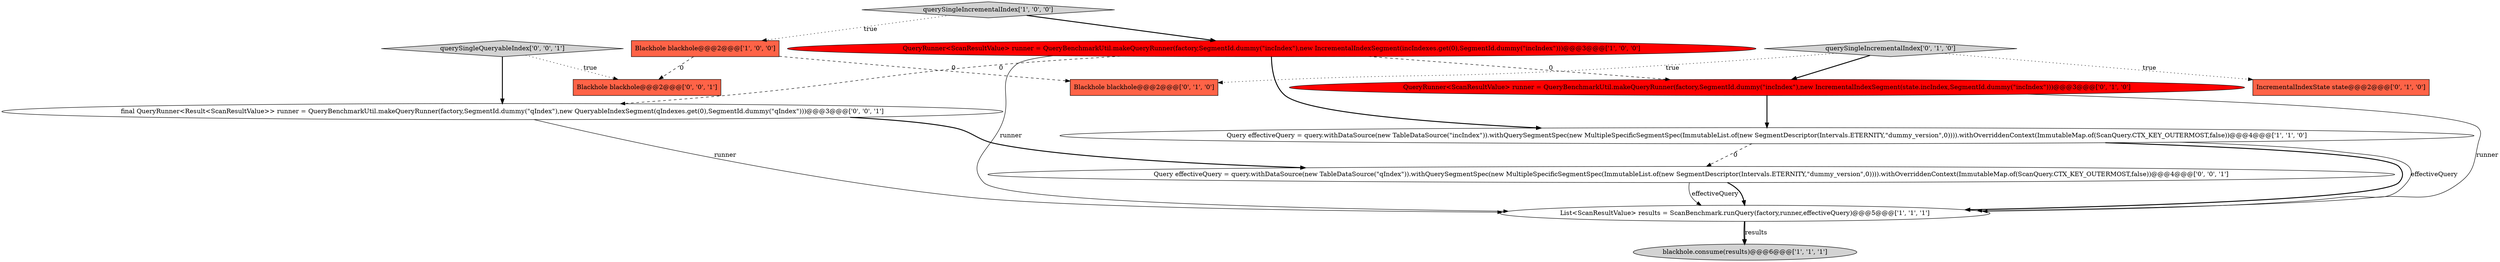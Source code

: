 digraph {
2 [style = filled, label = "querySingleIncrementalIndex['1', '0', '0']", fillcolor = lightgray, shape = diamond image = "AAA0AAABBB1BBB"];
3 [style = filled, label = "Blackhole blackhole@@@2@@@['1', '0', '0']", fillcolor = tomato, shape = box image = "AAA1AAABBB1BBB"];
5 [style = filled, label = "Query effectiveQuery = query.withDataSource(new TableDataSource(\"incIndex\")).withQuerySegmentSpec(new MultipleSpecificSegmentSpec(ImmutableList.of(new SegmentDescriptor(Intervals.ETERNITY,\"dummy_version\",0)))).withOverriddenContext(ImmutableMap.of(ScanQuery.CTX_KEY_OUTERMOST,false))@@@4@@@['1', '1', '0']", fillcolor = white, shape = ellipse image = "AAA0AAABBB1BBB"];
7 [style = filled, label = "QueryRunner<ScanResultValue> runner = QueryBenchmarkUtil.makeQueryRunner(factory,SegmentId.dummy(\"incIndex\"),new IncrementalIndexSegment(state.incIndex,SegmentId.dummy(\"incIndex\")))@@@3@@@['0', '1', '0']", fillcolor = red, shape = ellipse image = "AAA1AAABBB2BBB"];
9 [style = filled, label = "querySingleIncrementalIndex['0', '1', '0']", fillcolor = lightgray, shape = diamond image = "AAA0AAABBB2BBB"];
13 [style = filled, label = "Query effectiveQuery = query.withDataSource(new TableDataSource(\"qIndex\")).withQuerySegmentSpec(new MultipleSpecificSegmentSpec(ImmutableList.of(new SegmentDescriptor(Intervals.ETERNITY,\"dummy_version\",0)))).withOverriddenContext(ImmutableMap.of(ScanQuery.CTX_KEY_OUTERMOST,false))@@@4@@@['0', '0', '1']", fillcolor = white, shape = ellipse image = "AAA0AAABBB3BBB"];
1 [style = filled, label = "List<ScanResultValue> results = ScanBenchmark.runQuery(factory,runner,effectiveQuery)@@@5@@@['1', '1', '1']", fillcolor = white, shape = ellipse image = "AAA0AAABBB1BBB"];
11 [style = filled, label = "Blackhole blackhole@@@2@@@['0', '0', '1']", fillcolor = tomato, shape = box image = "AAA0AAABBB3BBB"];
0 [style = filled, label = "QueryRunner<ScanResultValue> runner = QueryBenchmarkUtil.makeQueryRunner(factory,SegmentId.dummy(\"incIndex\"),new IncrementalIndexSegment(incIndexes.get(0),SegmentId.dummy(\"incIndex\")))@@@3@@@['1', '0', '0']", fillcolor = red, shape = ellipse image = "AAA1AAABBB1BBB"];
4 [style = filled, label = "blackhole.consume(results)@@@6@@@['1', '1', '1']", fillcolor = lightgray, shape = ellipse image = "AAA0AAABBB1BBB"];
10 [style = filled, label = "final QueryRunner<Result<ScanResultValue>> runner = QueryBenchmarkUtil.makeQueryRunner(factory,SegmentId.dummy(\"qIndex\"),new QueryableIndexSegment(qIndexes.get(0),SegmentId.dummy(\"qIndex\")))@@@3@@@['0', '0', '1']", fillcolor = white, shape = ellipse image = "AAA0AAABBB3BBB"];
12 [style = filled, label = "querySingleQueryableIndex['0', '0', '1']", fillcolor = lightgray, shape = diamond image = "AAA0AAABBB3BBB"];
8 [style = filled, label = "Blackhole blackhole@@@2@@@['0', '1', '0']", fillcolor = tomato, shape = box image = "AAA1AAABBB2BBB"];
6 [style = filled, label = "IncrementalIndexState state@@@2@@@['0', '1', '0']", fillcolor = tomato, shape = box image = "AAA0AAABBB2BBB"];
2->3 [style = dotted, label="true"];
5->13 [style = dashed, label="0"];
1->4 [style = bold, label=""];
13->1 [style = solid, label="effectiveQuery"];
10->1 [style = solid, label="runner"];
7->1 [style = solid, label="runner"];
0->1 [style = solid, label="runner"];
9->7 [style = bold, label=""];
9->6 [style = dotted, label="true"];
13->1 [style = bold, label=""];
0->10 [style = dashed, label="0"];
12->11 [style = dotted, label="true"];
9->8 [style = dotted, label="true"];
5->1 [style = bold, label=""];
7->5 [style = bold, label=""];
2->0 [style = bold, label=""];
12->10 [style = bold, label=""];
10->13 [style = bold, label=""];
5->1 [style = solid, label="effectiveQuery"];
3->8 [style = dashed, label="0"];
1->4 [style = solid, label="results"];
0->7 [style = dashed, label="0"];
3->11 [style = dashed, label="0"];
0->5 [style = bold, label=""];
}
